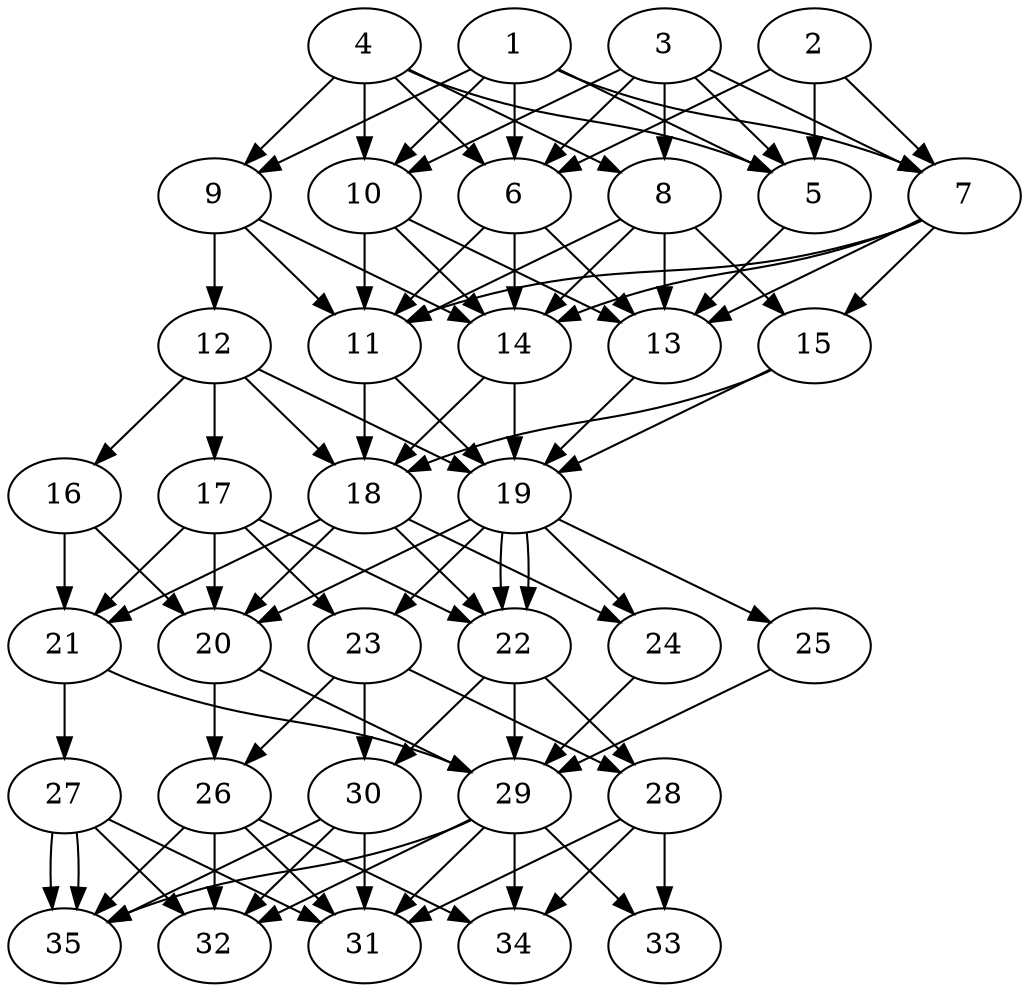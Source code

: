 // DAG automatically generated by daggen at Thu Oct  3 14:05:37 2019
// ./daggen --dot -n 35 --ccr 0.5 --fat 0.5 --regular 0.7 --density 0.9 --mindata 5242880 --maxdata 52428800 
digraph G {
  1 [size="56854528", alpha="0.05", expect_size="28427264"] 
  1 -> 5 [size ="28427264"]
  1 -> 6 [size ="28427264"]
  1 -> 7 [size ="28427264"]
  1 -> 9 [size ="28427264"]
  1 -> 10 [size ="28427264"]
  2 [size="84727808", alpha="0.19", expect_size="42363904"] 
  2 -> 5 [size ="42363904"]
  2 -> 6 [size ="42363904"]
  2 -> 7 [size ="42363904"]
  3 [size="55447552", alpha="0.11", expect_size="27723776"] 
  3 -> 5 [size ="27723776"]
  3 -> 6 [size ="27723776"]
  3 -> 7 [size ="27723776"]
  3 -> 8 [size ="27723776"]
  3 -> 10 [size ="27723776"]
  4 [size="38422528", alpha="0.19", expect_size="19211264"] 
  4 -> 5 [size ="19211264"]
  4 -> 6 [size ="19211264"]
  4 -> 8 [size ="19211264"]
  4 -> 9 [size ="19211264"]
  4 -> 10 [size ="19211264"]
  5 [size="56977408", alpha="0.14", expect_size="28488704"] 
  5 -> 13 [size ="28488704"]
  6 [size="63115264", alpha="0.05", expect_size="31557632"] 
  6 -> 11 [size ="31557632"]
  6 -> 13 [size ="31557632"]
  6 -> 14 [size ="31557632"]
  7 [size="53540864", alpha="0.20", expect_size="26770432"] 
  7 -> 11 [size ="26770432"]
  7 -> 13 [size ="26770432"]
  7 -> 14 [size ="26770432"]
  7 -> 15 [size ="26770432"]
  8 [size="89860096", alpha="0.05", expect_size="44930048"] 
  8 -> 11 [size ="44930048"]
  8 -> 13 [size ="44930048"]
  8 -> 14 [size ="44930048"]
  8 -> 15 [size ="44930048"]
  9 [size="14184448", alpha="0.19", expect_size="7092224"] 
  9 -> 11 [size ="7092224"]
  9 -> 12 [size ="7092224"]
  9 -> 14 [size ="7092224"]
  10 [size="35889152", alpha="0.13", expect_size="17944576"] 
  10 -> 11 [size ="17944576"]
  10 -> 13 [size ="17944576"]
  10 -> 14 [size ="17944576"]
  11 [size="86392832", alpha="0.11", expect_size="43196416"] 
  11 -> 18 [size ="43196416"]
  11 -> 19 [size ="43196416"]
  12 [size="16484352", alpha="0.09", expect_size="8242176"] 
  12 -> 16 [size ="8242176"]
  12 -> 17 [size ="8242176"]
  12 -> 18 [size ="8242176"]
  12 -> 19 [size ="8242176"]
  13 [size="11180032", alpha="0.12", expect_size="5590016"] 
  13 -> 19 [size ="5590016"]
  14 [size="62173184", alpha="0.08", expect_size="31086592"] 
  14 -> 18 [size ="31086592"]
  14 -> 19 [size ="31086592"]
  15 [size="55617536", alpha="0.07", expect_size="27808768"] 
  15 -> 18 [size ="27808768"]
  15 -> 19 [size ="27808768"]
  16 [size="25970688", alpha="0.04", expect_size="12985344"] 
  16 -> 20 [size ="12985344"]
  16 -> 21 [size ="12985344"]
  17 [size="49393664", alpha="0.01", expect_size="24696832"] 
  17 -> 20 [size ="24696832"]
  17 -> 21 [size ="24696832"]
  17 -> 22 [size ="24696832"]
  17 -> 23 [size ="24696832"]
  18 [size="49100800", alpha="0.07", expect_size="24550400"] 
  18 -> 20 [size ="24550400"]
  18 -> 21 [size ="24550400"]
  18 -> 22 [size ="24550400"]
  18 -> 24 [size ="24550400"]
  19 [size="70608896", alpha="0.10", expect_size="35304448"] 
  19 -> 20 [size ="35304448"]
  19 -> 22 [size ="35304448"]
  19 -> 22 [size ="35304448"]
  19 -> 23 [size ="35304448"]
  19 -> 24 [size ="35304448"]
  19 -> 25 [size ="35304448"]
  20 [size="67909632", alpha="0.12", expect_size="33954816"] 
  20 -> 26 [size ="33954816"]
  20 -> 29 [size ="33954816"]
  21 [size="35252224", alpha="0.03", expect_size="17626112"] 
  21 -> 27 [size ="17626112"]
  21 -> 29 [size ="17626112"]
  22 [size="87539712", alpha="0.10", expect_size="43769856"] 
  22 -> 28 [size ="43769856"]
  22 -> 29 [size ="43769856"]
  22 -> 30 [size ="43769856"]
  23 [size="36888576", alpha="0.07", expect_size="18444288"] 
  23 -> 26 [size ="18444288"]
  23 -> 28 [size ="18444288"]
  23 -> 30 [size ="18444288"]
  24 [size="93536256", alpha="0.09", expect_size="46768128"] 
  24 -> 29 [size ="46768128"]
  25 [size="35678208", alpha="0.02", expect_size="17839104"] 
  25 -> 29 [size ="17839104"]
  26 [size="68859904", alpha="0.05", expect_size="34429952"] 
  26 -> 31 [size ="34429952"]
  26 -> 32 [size ="34429952"]
  26 -> 34 [size ="34429952"]
  26 -> 35 [size ="34429952"]
  27 [size="87832576", alpha="0.18", expect_size="43916288"] 
  27 -> 31 [size ="43916288"]
  27 -> 32 [size ="43916288"]
  27 -> 35 [size ="43916288"]
  27 -> 35 [size ="43916288"]
  28 [size="93859840", alpha="0.08", expect_size="46929920"] 
  28 -> 31 [size ="46929920"]
  28 -> 33 [size ="46929920"]
  28 -> 34 [size ="46929920"]
  29 [size="30840832", alpha="0.18", expect_size="15420416"] 
  29 -> 31 [size ="15420416"]
  29 -> 32 [size ="15420416"]
  29 -> 33 [size ="15420416"]
  29 -> 34 [size ="15420416"]
  29 -> 35 [size ="15420416"]
  30 [size="78002176", alpha="0.14", expect_size="39001088"] 
  30 -> 31 [size ="39001088"]
  30 -> 32 [size ="39001088"]
  30 -> 35 [size ="39001088"]
  31 [size="38178816", alpha="0.05", expect_size="19089408"] 
  32 [size="52117504", alpha="0.18", expect_size="26058752"] 
  33 [size="99686400", alpha="0.12", expect_size="49843200"] 
  34 [size="37103616", alpha="0.16", expect_size="18551808"] 
  35 [size="81051648", alpha="0.10", expect_size="40525824"] 
}
